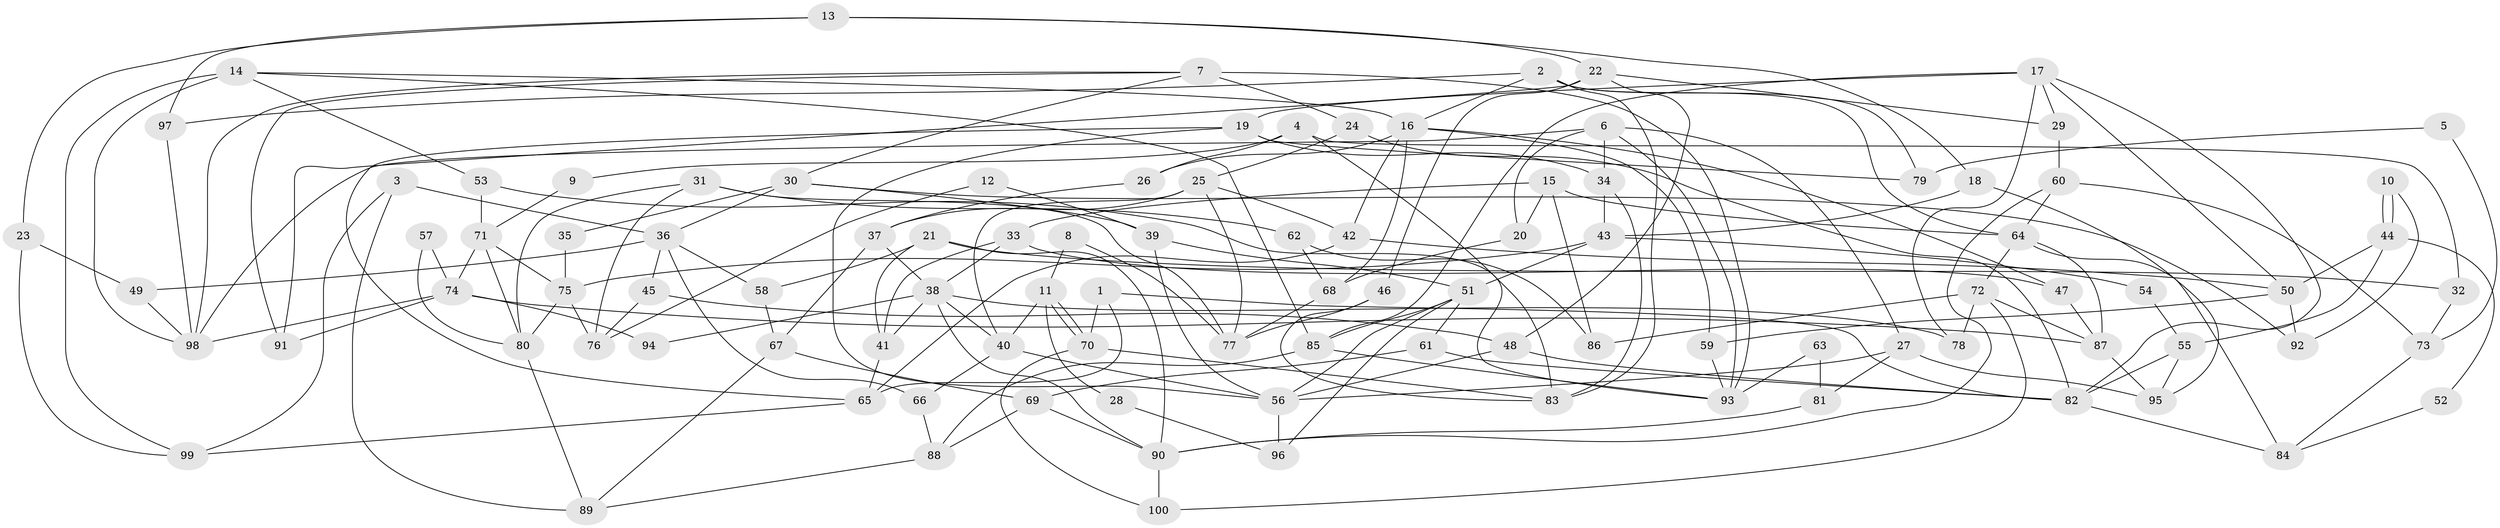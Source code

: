 // Generated by graph-tools (version 1.1) at 2025/11/02/21/25 10:11:13]
// undirected, 100 vertices, 200 edges
graph export_dot {
graph [start="1"]
  node [color=gray90,style=filled];
  1;
  2;
  3;
  4;
  5;
  6;
  7;
  8;
  9;
  10;
  11;
  12;
  13;
  14;
  15;
  16;
  17;
  18;
  19;
  20;
  21;
  22;
  23;
  24;
  25;
  26;
  27;
  28;
  29;
  30;
  31;
  32;
  33;
  34;
  35;
  36;
  37;
  38;
  39;
  40;
  41;
  42;
  43;
  44;
  45;
  46;
  47;
  48;
  49;
  50;
  51;
  52;
  53;
  54;
  55;
  56;
  57;
  58;
  59;
  60;
  61;
  62;
  63;
  64;
  65;
  66;
  67;
  68;
  69;
  70;
  71;
  72;
  73;
  74;
  75;
  76;
  77;
  78;
  79;
  80;
  81;
  82;
  83;
  84;
  85;
  86;
  87;
  88;
  89;
  90;
  91;
  92;
  93;
  94;
  95;
  96;
  97;
  98;
  99;
  100;
  1 -- 70;
  1 -- 65;
  1 -- 82;
  2 -- 83;
  2 -- 64;
  2 -- 16;
  2 -- 79;
  2 -- 97;
  3 -- 36;
  3 -- 99;
  3 -- 89;
  4 -- 26;
  4 -- 32;
  4 -- 9;
  4 -- 83;
  5 -- 73;
  5 -- 79;
  6 -- 93;
  6 -- 20;
  6 -- 27;
  6 -- 34;
  6 -- 98;
  7 -- 98;
  7 -- 93;
  7 -- 24;
  7 -- 30;
  7 -- 91;
  8 -- 77;
  8 -- 11;
  9 -- 71;
  10 -- 92;
  10 -- 44;
  10 -- 44;
  11 -- 40;
  11 -- 70;
  11 -- 70;
  11 -- 28;
  12 -- 76;
  12 -- 39;
  13 -- 97;
  13 -- 18;
  13 -- 22;
  13 -- 23;
  14 -- 99;
  14 -- 85;
  14 -- 16;
  14 -- 53;
  14 -- 98;
  15 -- 64;
  15 -- 86;
  15 -- 20;
  15 -- 33;
  16 -- 26;
  16 -- 42;
  16 -- 47;
  16 -- 59;
  16 -- 68;
  17 -- 19;
  17 -- 50;
  17 -- 29;
  17 -- 78;
  17 -- 82;
  17 -- 85;
  18 -- 43;
  18 -- 95;
  19 -- 56;
  19 -- 34;
  19 -- 65;
  19 -- 79;
  20 -- 68;
  21 -- 90;
  21 -- 41;
  21 -- 32;
  21 -- 58;
  22 -- 91;
  22 -- 29;
  22 -- 46;
  22 -- 48;
  23 -- 49;
  23 -- 99;
  24 -- 82;
  24 -- 25;
  25 -- 40;
  25 -- 37;
  25 -- 42;
  25 -- 77;
  26 -- 37;
  27 -- 56;
  27 -- 81;
  27 -- 95;
  28 -- 96;
  29 -- 60;
  30 -- 39;
  30 -- 35;
  30 -- 36;
  30 -- 92;
  31 -- 76;
  31 -- 80;
  31 -- 62;
  31 -- 77;
  32 -- 73;
  33 -- 41;
  33 -- 38;
  33 -- 47;
  34 -- 83;
  34 -- 43;
  35 -- 75;
  36 -- 58;
  36 -- 45;
  36 -- 49;
  36 -- 66;
  37 -- 38;
  37 -- 67;
  38 -- 78;
  38 -- 40;
  38 -- 41;
  38 -- 90;
  38 -- 94;
  39 -- 56;
  39 -- 51;
  40 -- 56;
  40 -- 66;
  41 -- 65;
  42 -- 50;
  42 -- 65;
  43 -- 51;
  43 -- 54;
  43 -- 75;
  44 -- 55;
  44 -- 50;
  44 -- 52;
  45 -- 48;
  45 -- 76;
  46 -- 77;
  46 -- 83;
  47 -- 87;
  48 -- 82;
  48 -- 56;
  49 -- 98;
  50 -- 59;
  50 -- 92;
  51 -- 61;
  51 -- 85;
  51 -- 56;
  51 -- 96;
  52 -- 84;
  53 -- 71;
  53 -- 93;
  54 -- 55;
  55 -- 95;
  55 -- 82;
  56 -- 96;
  57 -- 80;
  57 -- 74;
  58 -- 67;
  59 -- 93;
  60 -- 90;
  60 -- 64;
  60 -- 73;
  61 -- 69;
  61 -- 82;
  62 -- 68;
  62 -- 86;
  63 -- 81;
  63 -- 93;
  64 -- 87;
  64 -- 72;
  64 -- 84;
  65 -- 99;
  66 -- 88;
  67 -- 89;
  67 -- 69;
  68 -- 77;
  69 -- 88;
  69 -- 90;
  70 -- 83;
  70 -- 100;
  71 -- 74;
  71 -- 80;
  71 -- 75;
  72 -- 100;
  72 -- 78;
  72 -- 86;
  72 -- 87;
  73 -- 84;
  74 -- 98;
  74 -- 87;
  74 -- 91;
  74 -- 94;
  75 -- 76;
  75 -- 80;
  80 -- 89;
  81 -- 90;
  82 -- 84;
  85 -- 93;
  85 -- 88;
  87 -- 95;
  88 -- 89;
  90 -- 100;
  97 -- 98;
}
